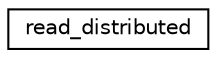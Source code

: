 digraph "Graphical Class Hierarchy"
{
 // INTERACTIVE_SVG=YES
 // LATEX_PDF_SIZE
  edge [fontname="Helvetica",fontsize="10",labelfontname="Helvetica",labelfontsize="10"];
  node [fontname="Helvetica",fontsize="10",shape=record];
  rankdir="LR";
  Node0 [label="read_distributed",height=0.2,width=0.4,color="black", fillcolor="white", style="filled",URL="$interfacefms__io__mod_1_1read__distributed.html",tooltip=" "];
}
